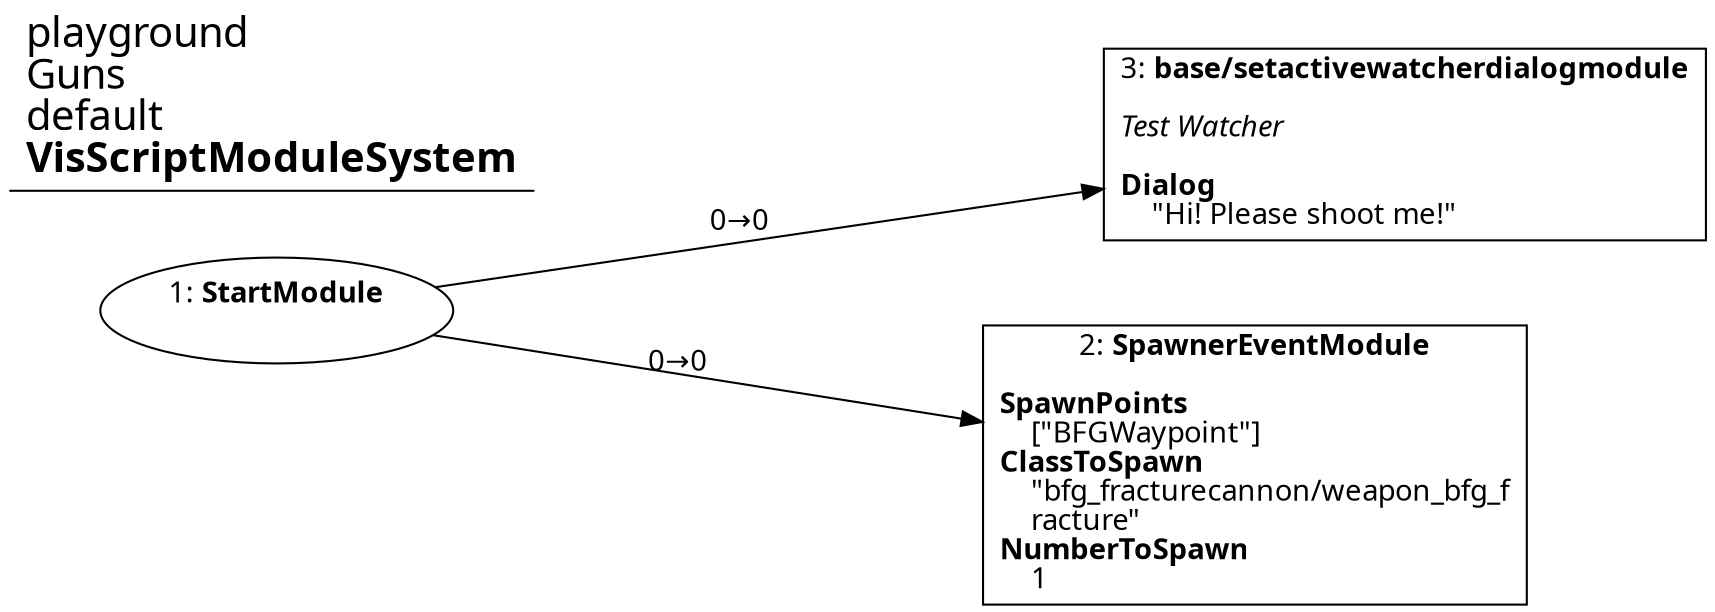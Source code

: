 digraph {
    layout = fdp;
    overlap = prism;
    sep = "+16";
    splines = spline;

    node [ shape = box ];

    graph [ fontname = "Segoe UI" ];
    node [ fontname = "Segoe UI" ];
    edge [ fontname = "Segoe UI" ];

    1 [ label = <1: <b>StartModule</b><br/><br/>> ];
    1 [ shape = oval ]
    1 [ pos = "0.086,-0.14500001!" ];
    1 -> 2 [ label = "0→0" ];
    1 -> 3 [ label = "0→0" ];

    2 [ label = <2: <b>SpawnerEventModule</b><br/><br/><b>SpawnPoints</b><br align="left"/>    [&quot;BFGWaypoint&quot;]<br align="left"/><b>ClassToSpawn</b><br align="left"/>    &quot;bfg_fracturecannon/weapon_bfg_f<br align="left"/>    racture&quot;<br align="left"/><b>NumberToSpawn</b><br align="left"/>    1<br align="left"/>> ];
    2 [ pos = "0.41900003,-0.21200001!" ];

    3 [ label = <3: <b>base/setactivewatcherdialogmodule</b><br/><br/><i>Test Watcher<br align="left"/></i><br align="left"/><b>Dialog</b><br align="left"/>    &quot;Hi! Please shoot me!&quot;<br align="left"/>> ];
    3 [ pos = "0.47000003,-0.10300001!" ];

    title [ pos = "0.085,-0.102000006!" ];
    title [ shape = underline ];
    title [ label = <<font point-size="20">playground<br align="left"/>Guns<br align="left"/>default<br align="left"/><b>VisScriptModuleSystem</b><br align="left"/></font>> ];
}
